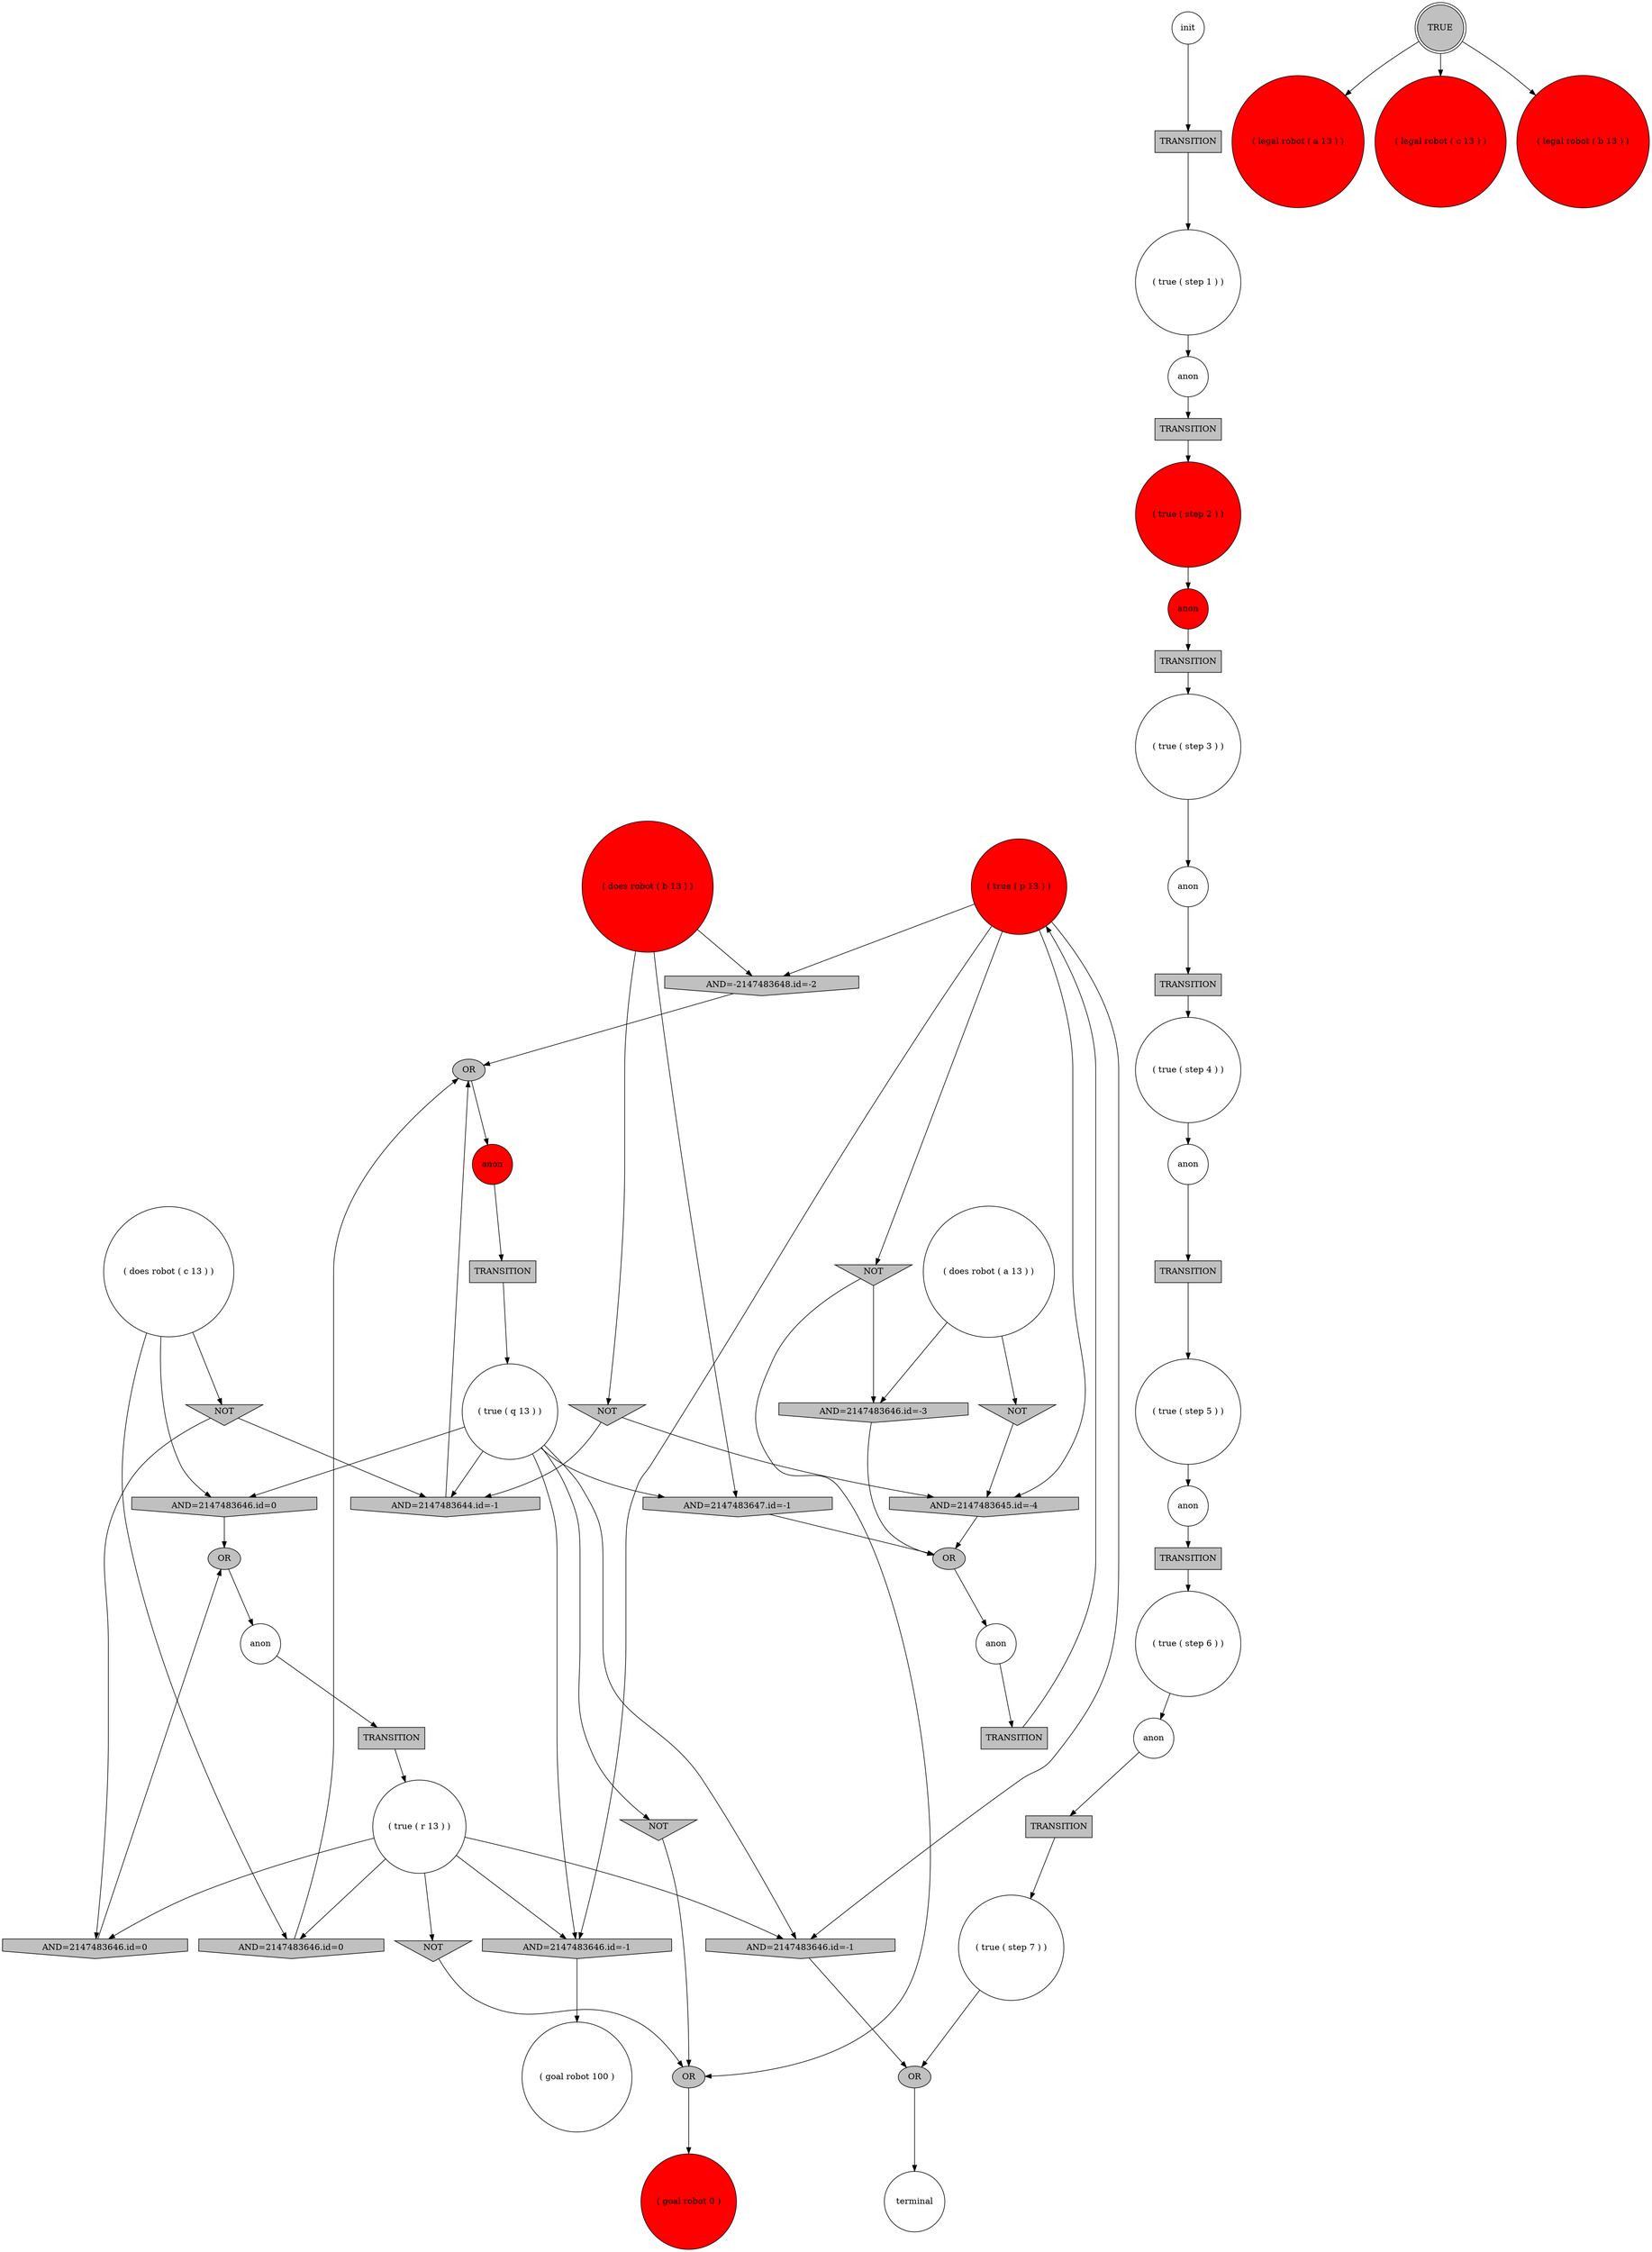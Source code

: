 digraph propNet
{
	"@497cf160"[shape=circle, style= filled, fillcolor=white, label="anon"]; "@497cf160"->"@1696891e"; 
	"@48721055"[shape=circle, style= filled, fillcolor=white, label="( does robot ( c 13 ) )"]; "@48721055"->"@4d705f24"; "@48721055"->"@7b132d1b"; "@48721055"->"@9d8fca6"; 
	"@25cde5f9"[shape=circle, style= filled, fillcolor=red, label="( true ( step 2 ) )"]; "@25cde5f9"->"@11e11cd9"; 
	"@5cdcace3"[shape=invtriangle, style= filled, fillcolor=grey, label="NOT"]; "@5cdcace3"->"@1510723a"; 
	"@3e5a6e08"[shape=circle, style= filled, fillcolor=white, label="( true ( step 5 ) )"]; "@3e5a6e08"->"@2c3d06de"; 
	"@436d9b15"[shape=box, style= filled, fillcolor=grey, label="TRANSITION"]; "@436d9b15"->"@30db2502"; 
	"@70f87837"[shape=circle, style= filled, fillcolor=white, label="( does robot ( a 13 ) )"]; "@70f87837"->"@4e700093"; "@70f87837"->"@7f0450bf"; 
	"@fe69f35"[shape=box, style= filled, fillcolor=grey, label="TRANSITION"]; "@fe69f35"->"@1911692"; 
	"@381e311f"[shape=circle, style= filled, fillcolor=white, label="anon"]; "@381e311f"->"@4bcc702a"; 
	"@70b1d1ae"[shape=box, style= filled, fillcolor=grey, label="TRANSITION"]; "@70b1d1ae"->"@25cde5f9"; 
	"@3dcea6c"[shape=circle, style= filled, fillcolor=red, label="( legal robot ( a 13 ) )"]; 
	"@454b44f9"[shape=circle, style= filled, fillcolor=white, label="( goal robot 100 )"]; 
	"@224680d"[shape=box, style= filled, fillcolor=grey, label="TRANSITION"]; "@224680d"->"@787fe4d5"; 
	"@1ea4fce0"[shape=invhouse, style= filled, fillcolor=grey, label="AND=2147483645.id=-4"]; "@1ea4fce0"->"@2a9747d7"; 
	"@4d705f24"[shape=invhouse, style= filled, fillcolor=grey, label="AND=2147483646.id=0"]; "@4d705f24"->"@2f6d7d18"; 
	"@1db4efd1"[shape=invhouse, style= filled, fillcolor=grey, label="AND=2147483646.id=0"]; "@1db4efd1"->"@2f6d7d18"; 
	"@2f6d7d18"[shape=ellipse, style= filled, fillcolor=grey, label="OR"]; "@2f6d7d18"->"@381e311f"; 
	"@4557e7ed"[shape=invhouse, style= filled, fillcolor=grey, label="AND=2147483647.id=-1"]; "@4557e7ed"->"@2a9747d7"; 
	"@2c3d06de"[shape=circle, style= filled, fillcolor=white, label="anon"]; "@2c3d06de"->"@fe69f35"; 
	"@50673342"[shape=doublecircle, style= filled, fillcolor=grey, label="TRUE"]; "@50673342"->"@bff0cfb"; "@50673342"->"@3dcea6c"; "@50673342"->"@3c976bef"; 
	"@4e7d1d20"[shape=circle, style= filled, fillcolor=white, label="( true ( step 1 ) )"]; "@4e7d1d20"->"@43b65dbc"; 
	"@12c099a6"[shape=circle, style= filled, fillcolor=white, label="terminal"]; 
	"@46f84d89"[shape=invhouse, style= filled, fillcolor=grey, label="AND=2147483646.id=-1"]; "@46f84d89"->"@4f5970b1"; 
	"@32a529d9"[shape=circle, style= filled, fillcolor=white, label="anon"]; "@32a529d9"->"@436d9b15"; 
	"@1fc66c6c"[shape=box, style= filled, fillcolor=grey, label="TRANSITION"]; "@1fc66c6c"->"@b2c56ec"; 
	"@e13b55"[shape=ellipse, style= filled, fillcolor=grey, label="OR"]; "@e13b55"->"@ad78795"; 
	"@4bcc702a"[shape=box, style= filled, fillcolor=grey, label="TRANSITION"]; "@4bcc702a"->"@57a73114"; 
	"@c60179c"[shape=circle, style= filled, fillcolor=red, label="( goal robot 0 )"]; 
	"@3f40cb51"[shape=circle, style= filled, fillcolor=white, label="( true ( step 3 ) )"]; "@3f40cb51"->"@25bfd847"; 
	"@4f3ceb69"[shape=invhouse, style= filled, fillcolor=grey, label="AND=2147483644.id=-1"]; "@4f3ceb69"->"@e13b55"; 
	"@787fe4d5"[shape=circle, style= filled, fillcolor=white, label="( true ( step 7 ) )"]; "@787fe4d5"->"@4f5970b1"; 
	"@9b5f542"[shape=invtriangle, style= filled, fillcolor=grey, label="NOT"]; "@9b5f542"->"@1510723a"; 
	"@7b829f7c"[shape=circle, style= filled, fillcolor=white, label="anon"]; "@7b829f7c"->"@224680d"; 
	"@11e11cd9"[shape=circle, style= filled, fillcolor=red, label="anon"]; "@11e11cd9"->"@3618b146"; 
	"@2a9747d7"[shape=ellipse, style= filled, fillcolor=grey, label="OR"]; "@2a9747d7"->"@32a529d9"; 
	"@ad78795"[shape=circle, style= filled, fillcolor=red, label="anon"]; "@ad78795"->"@1fc66c6c"; 
	"@530ec66e"[shape=circle, style= filled, fillcolor=white, label="init"]; "@530ec66e"->"@23aa54d0"; 
	"@9d8fca6"[shape=invtriangle, style= filled, fillcolor=grey, label="NOT"]; "@9d8fca6"->"@1db4efd1"; "@9d8fca6"->"@4f3ceb69"; 
	"@231366bc"[shape=box, style= filled, fillcolor=grey, label="TRANSITION"]; "@231366bc"->"@1786b1e2"; 
	"@b2c56ec"[shape=circle, style= filled, fillcolor=white, label="( true ( q 13 ) )"]; "@b2c56ec"->"@46f84d89"; "@b2c56ec"->"@4d705f24"; "@b2c56ec"->"@4f3ceb69"; "@b2c56ec"->"@16f159e4"; "@b2c56ec"->"@9b5f542"; "@b2c56ec"->"@4557e7ed"; 
	"@30db2502"[shape=circle, style= filled, fillcolor=red, label="( true ( p 13 ) )"]; "@30db2502"->"@7bca445a"; "@30db2502"->"@46f84d89"; "@30db2502"->"@1ea4fce0"; "@30db2502"->"@16f159e4"; "@30db2502"->"@6f9698f8"; 
	"@25bfd847"[shape=circle, style= filled, fillcolor=white, label="anon"]; "@25bfd847"->"@231366bc"; 
	"@7b132d1b"[shape=invhouse, style= filled, fillcolor=grey, label="AND=2147483646.id=0"]; "@7b132d1b"->"@e13b55"; 
	"@43b65dbc"[shape=circle, style= filled, fillcolor=white, label="anon"]; "@43b65dbc"->"@70b1d1ae"; 
	"@58edbeb9"[shape=invtriangle, style= filled, fillcolor=grey, label="NOT"]; "@58edbeb9"->"@1ea4fce0"; "@58edbeb9"->"@4f3ceb69"; 
	"@1786b1e2"[shape=circle, style= filled, fillcolor=white, label="( true ( step 4 ) )"]; "@1786b1e2"->"@497cf160"; 
	"@2c6632c9"[shape=circle, style= filled, fillcolor=red, label="( does robot ( b 13 ) )"]; "@2c6632c9"->"@7bca445a"; "@2c6632c9"->"@58edbeb9"; "@2c6632c9"->"@4557e7ed"; 
	"@57a73114"[shape=circle, style= filled, fillcolor=white, label="( true ( r 13 ) )"]; "@57a73114"->"@46f84d89"; "@57a73114"->"@1db4efd1"; "@57a73114"->"@16f159e4"; "@57a73114"->"@7b132d1b"; "@57a73114"->"@5cdcace3"; 
	"@4e700093"[shape=invtriangle, style= filled, fillcolor=grey, label="NOT"]; "@4e700093"->"@1ea4fce0"; 
	"@1911692"[shape=circle, style= filled, fillcolor=white, label="( true ( step 6 ) )"]; "@1911692"->"@7b829f7c"; 
	"@bff0cfb"[shape=circle, style= filled, fillcolor=red, label="( legal robot ( c 13 ) )"]; 
	"@16f159e4"[shape=invhouse, style= filled, fillcolor=grey, label="AND=2147483646.id=-1"]; "@16f159e4"->"@454b44f9"; 
	"@1510723a"[shape=ellipse, style= filled, fillcolor=grey, label="OR"]; "@1510723a"->"@c60179c"; 
	"@3618b146"[shape=box, style= filled, fillcolor=grey, label="TRANSITION"]; "@3618b146"->"@3f40cb51"; 
	"@6f9698f8"[shape=invtriangle, style= filled, fillcolor=grey, label="NOT"]; "@6f9698f8"->"@1510723a"; "@6f9698f8"->"@7f0450bf"; 
	"@3c976bef"[shape=circle, style= filled, fillcolor=red, label="( legal robot ( b 13 ) )"]; 
	"@23aa54d0"[shape=box, style= filled, fillcolor=grey, label="TRANSITION"]; "@23aa54d0"->"@4e7d1d20"; 
	"@1696891e"[shape=box, style= filled, fillcolor=grey, label="TRANSITION"]; "@1696891e"->"@3e5a6e08"; 
	"@7bca445a"[shape=invhouse, style= filled, fillcolor=grey, label="AND=-2147483648.id=-2"]; "@7bca445a"->"@e13b55"; 
	"@7f0450bf"[shape=invhouse, style= filled, fillcolor=grey, label="AND=2147483646.id=-3"]; "@7f0450bf"->"@2a9747d7"; 
	"@4f5970b1"[shape=ellipse, style= filled, fillcolor=grey, label="OR"]; "@4f5970b1"->"@12c099a6"; 
}
